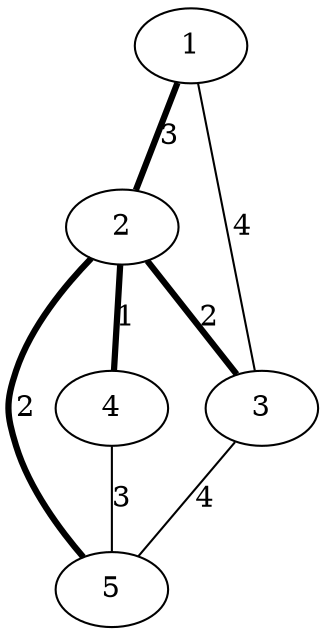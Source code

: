 graph G {1--2[label=3,penwidth=3];2--4[label=1,penwidth=3];2--3[label=2,penwidth=3];2--5[label=2,penwidth=3];1--3[label=4];3--5[label=4];4--5[label=3];}